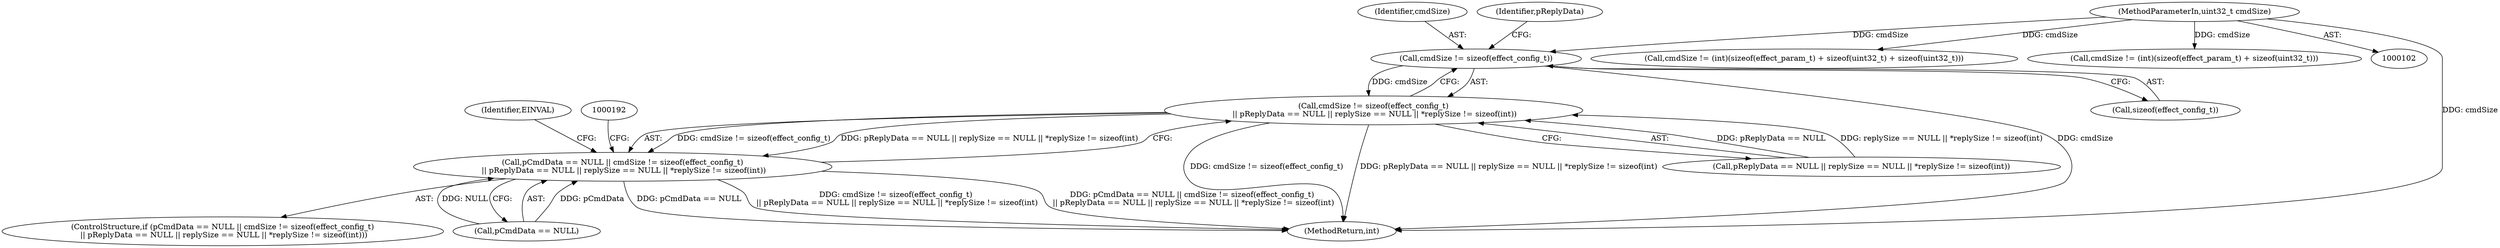 digraph "0_Android_557bd7bfe6c4895faee09e46fc9b5304a956c8b7@API" {
"1000168" [label="(Call,cmdSize != sizeof(effect_config_t))"];
"1000105" [label="(MethodParameterIn,uint32_t cmdSize)"];
"1000167" [label="(Call,cmdSize != sizeof(effect_config_t)\n || pReplyData == NULL || replySize == NULL || *replySize != sizeof(int))"];
"1000163" [label="(Call,pCmdData == NULL || cmdSize != sizeof(effect_config_t)\n || pReplyData == NULL || replySize == NULL || *replySize != sizeof(int))"];
"1000168" [label="(Call,cmdSize != sizeof(effect_config_t))"];
"1000167" [label="(Call,cmdSize != sizeof(effect_config_t)\n || pReplyData == NULL || replySize == NULL || *replySize != sizeof(int))"];
"1000498" [label="(Call,cmdSize != (int)(sizeof(effect_param_t) + sizeof(uint32_t) + sizeof(uint32_t)))"];
"1000169" [label="(Identifier,cmdSize)"];
"1000174" [label="(Identifier,pReplyData)"];
"1000162" [label="(ControlStructure,if (pCmdData == NULL || cmdSize != sizeof(effect_config_t)\n || pReplyData == NULL || replySize == NULL || *replySize != sizeof(int)))"];
"1000164" [label="(Call,pCmdData == NULL)"];
"1000163" [label="(Call,pCmdData == NULL || cmdSize != sizeof(effect_config_t)\n || pReplyData == NULL || replySize == NULL || *replySize != sizeof(int))"];
"1001060" [label="(MethodReturn,int)"];
"1000172" [label="(Call,pReplyData == NULL || replySize == NULL || *replySize != sizeof(int))"];
"1000170" [label="(Call,sizeof(effect_config_t))"];
"1000323" [label="(Call,cmdSize != (int)(sizeof(effect_param_t) + sizeof(uint32_t)))"];
"1000105" [label="(MethodParameterIn,uint32_t cmdSize)"];
"1000188" [label="(Identifier,EINVAL)"];
"1000168" -> "1000167"  [label="AST: "];
"1000168" -> "1000170"  [label="CFG: "];
"1000169" -> "1000168"  [label="AST: "];
"1000170" -> "1000168"  [label="AST: "];
"1000174" -> "1000168"  [label="CFG: "];
"1000167" -> "1000168"  [label="CFG: "];
"1000168" -> "1001060"  [label="DDG: cmdSize"];
"1000168" -> "1000167"  [label="DDG: cmdSize"];
"1000105" -> "1000168"  [label="DDG: cmdSize"];
"1000105" -> "1000102"  [label="AST: "];
"1000105" -> "1001060"  [label="DDG: cmdSize"];
"1000105" -> "1000323"  [label="DDG: cmdSize"];
"1000105" -> "1000498"  [label="DDG: cmdSize"];
"1000167" -> "1000163"  [label="AST: "];
"1000167" -> "1000172"  [label="CFG: "];
"1000172" -> "1000167"  [label="AST: "];
"1000163" -> "1000167"  [label="CFG: "];
"1000167" -> "1001060"  [label="DDG: cmdSize != sizeof(effect_config_t)"];
"1000167" -> "1001060"  [label="DDG: pReplyData == NULL || replySize == NULL || *replySize != sizeof(int)"];
"1000167" -> "1000163"  [label="DDG: cmdSize != sizeof(effect_config_t)"];
"1000167" -> "1000163"  [label="DDG: pReplyData == NULL || replySize == NULL || *replySize != sizeof(int)"];
"1000172" -> "1000167"  [label="DDG: pReplyData == NULL"];
"1000172" -> "1000167"  [label="DDG: replySize == NULL || *replySize != sizeof(int)"];
"1000163" -> "1000162"  [label="AST: "];
"1000163" -> "1000164"  [label="CFG: "];
"1000164" -> "1000163"  [label="AST: "];
"1000188" -> "1000163"  [label="CFG: "];
"1000192" -> "1000163"  [label="CFG: "];
"1000163" -> "1001060"  [label="DDG: pCmdData == NULL"];
"1000163" -> "1001060"  [label="DDG: cmdSize != sizeof(effect_config_t)\n || pReplyData == NULL || replySize == NULL || *replySize != sizeof(int)"];
"1000163" -> "1001060"  [label="DDG: pCmdData == NULL || cmdSize != sizeof(effect_config_t)\n || pReplyData == NULL || replySize == NULL || *replySize != sizeof(int)"];
"1000164" -> "1000163"  [label="DDG: pCmdData"];
"1000164" -> "1000163"  [label="DDG: NULL"];
}
